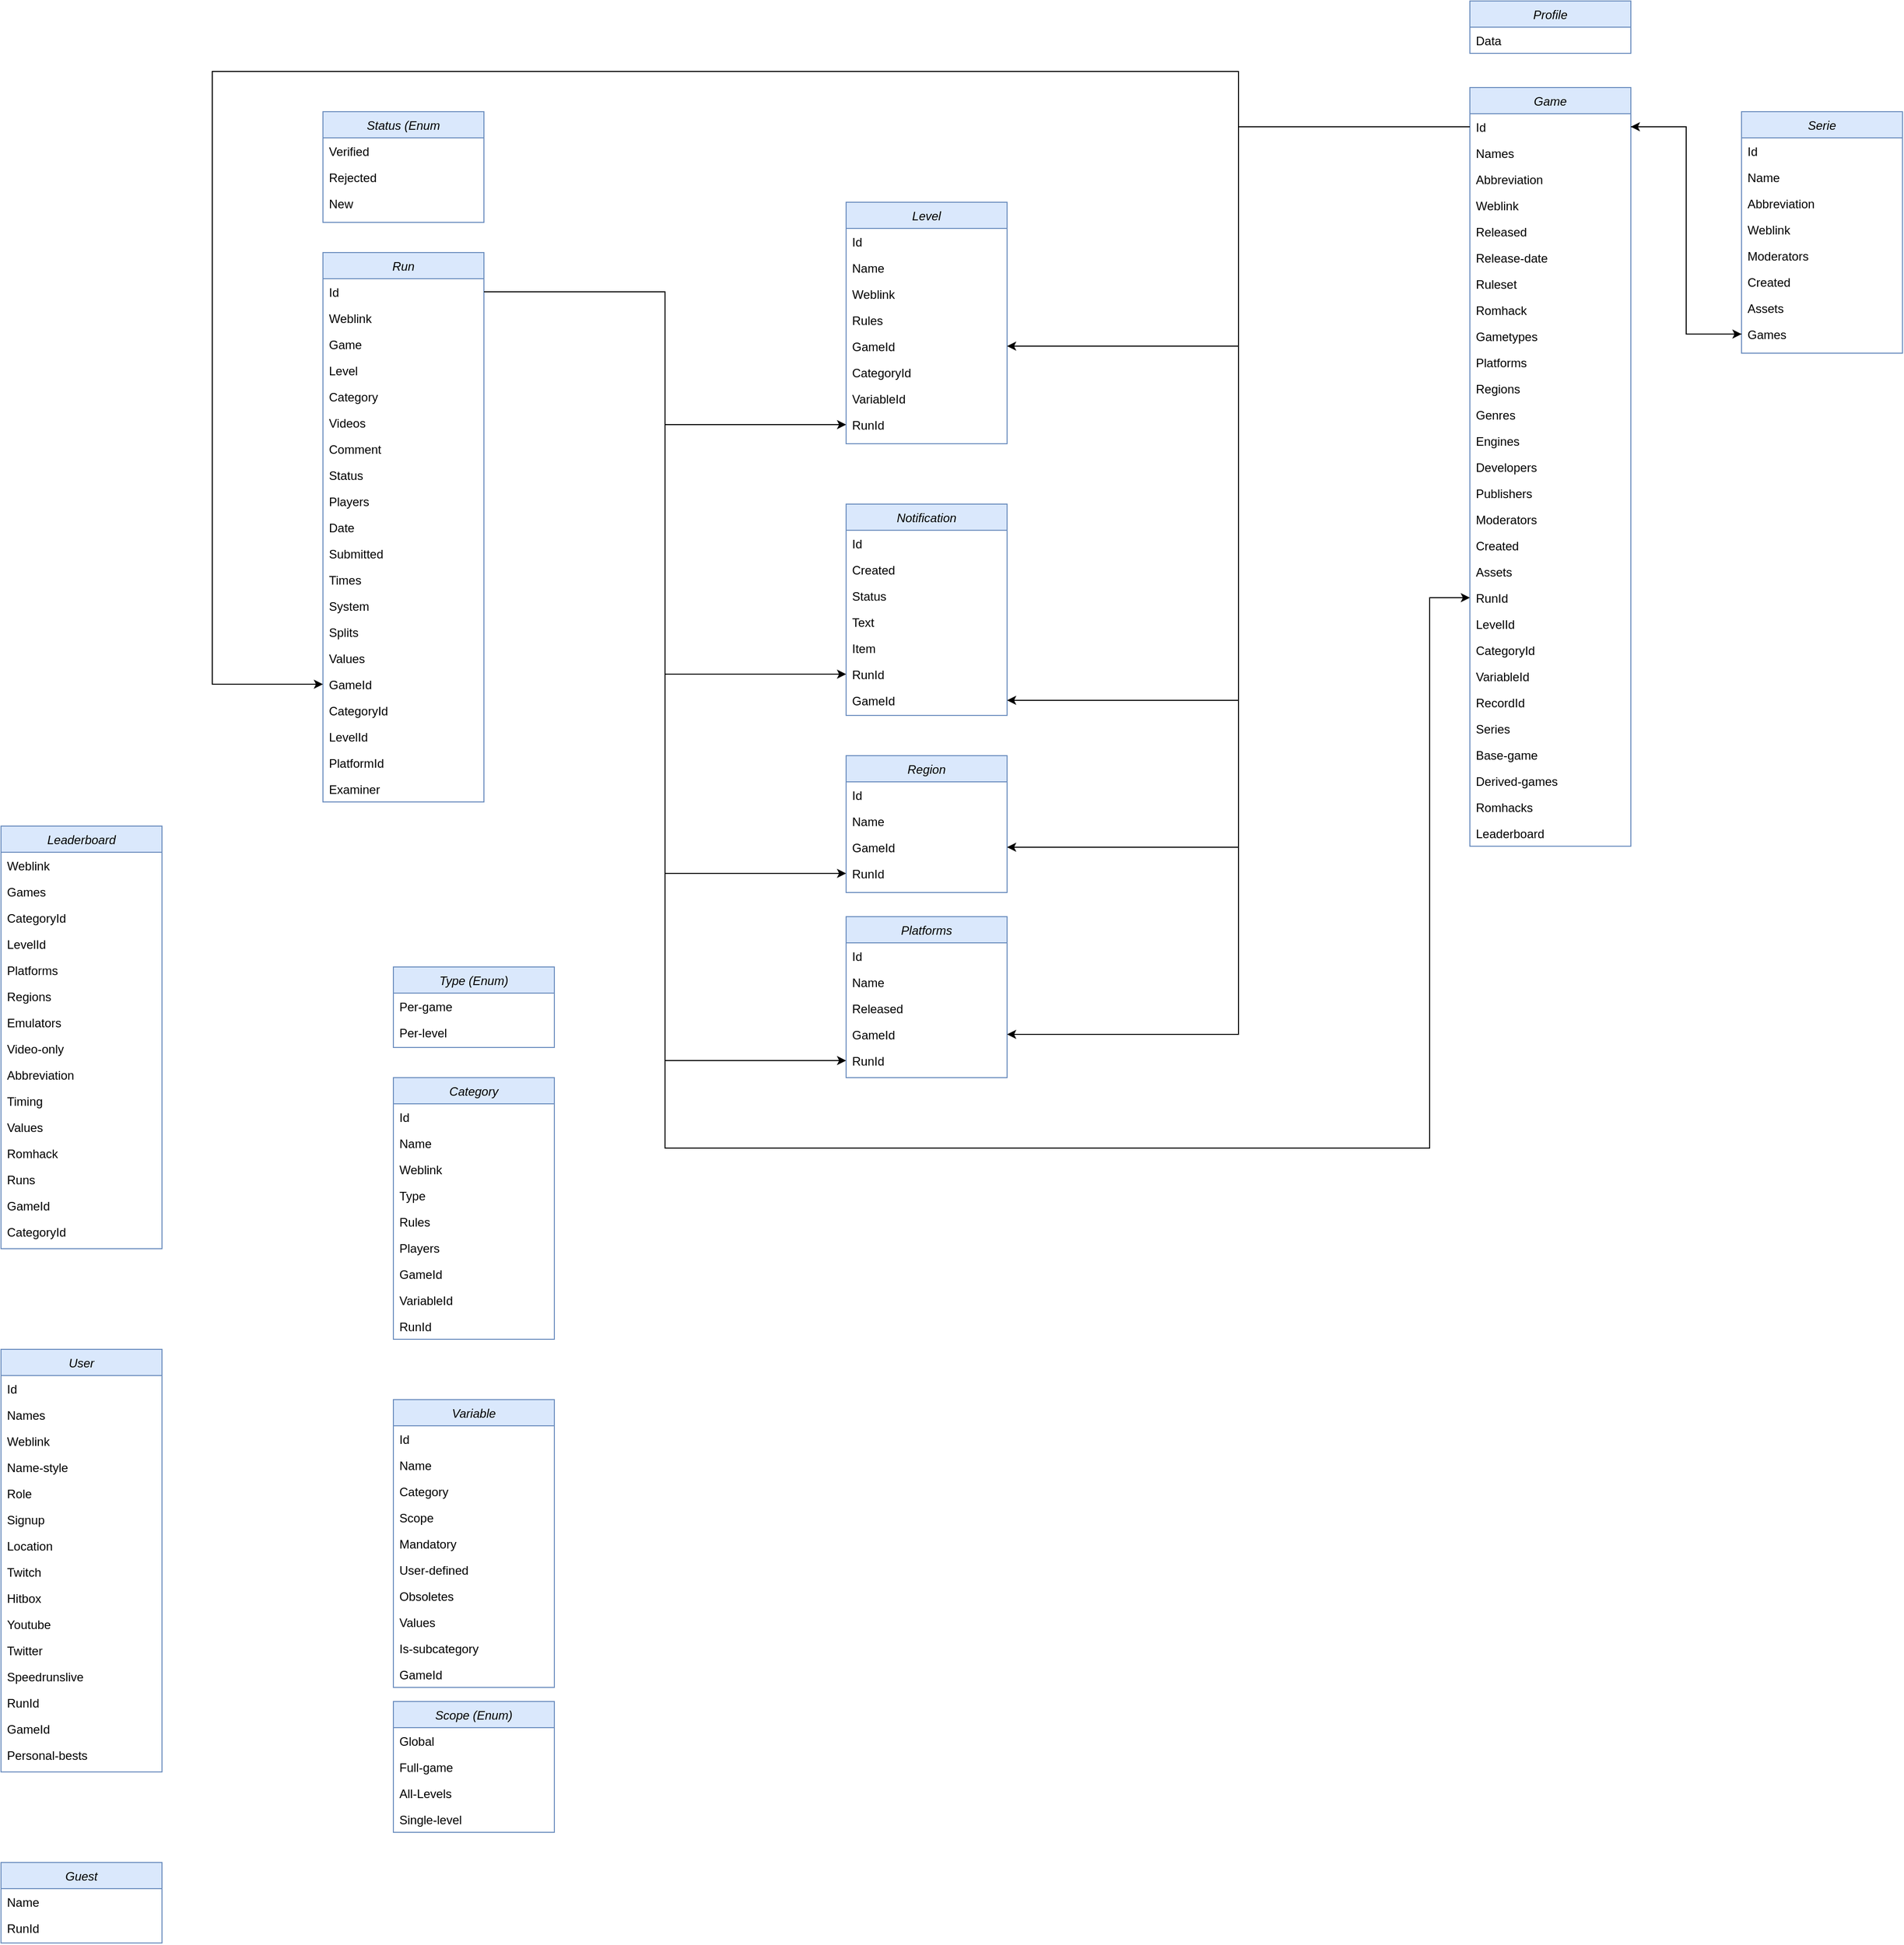 <mxfile version="21.2.9" type="device">
  <diagram id="C5RBs43oDa-KdzZeNtuy" name="Page-1">
    <mxGraphModel dx="3834" dy="1727" grid="1" gridSize="10" guides="1" tooltips="1" connect="1" arrows="1" fold="1" page="1" pageScale="1" pageWidth="827" pageHeight="1169" math="0" shadow="0">
      <root>
        <mxCell id="WIyWlLk6GJQsqaUBKTNV-0" />
        <mxCell id="WIyWlLk6GJQsqaUBKTNV-1" parent="WIyWlLk6GJQsqaUBKTNV-0" />
        <mxCell id="YvBF7eOLIqoATwW7dLSR-73" value="Status (Enum" style="swimlane;fontStyle=2;align=center;verticalAlign=top;childLayout=stackLayout;horizontal=1;startSize=26;horizontalStack=0;resizeParent=1;resizeLast=0;collapsible=1;marginBottom=0;rounded=0;shadow=0;strokeWidth=1;fillColor=#dae8fc;strokeColor=#6c8ebf;" parent="WIyWlLk6GJQsqaUBKTNV-1" vertex="1">
          <mxGeometry x="-340" y="380" width="160" height="110" as="geometry">
            <mxRectangle x="230" y="140" width="160" height="26" as="alternateBounds" />
          </mxGeometry>
        </mxCell>
        <mxCell id="YvBF7eOLIqoATwW7dLSR-77" value="Verified" style="text;align=left;verticalAlign=top;spacingLeft=4;spacingRight=4;overflow=hidden;rotatable=0;points=[[0,0.5],[1,0.5]];portConstraint=eastwest;rounded=0;shadow=0;html=0;" parent="YvBF7eOLIqoATwW7dLSR-73" vertex="1">
          <mxGeometry y="26" width="160" height="26" as="geometry" />
        </mxCell>
        <mxCell id="YvBF7eOLIqoATwW7dLSR-78" value="Rejected" style="text;align=left;verticalAlign=top;spacingLeft=4;spacingRight=4;overflow=hidden;rotatable=0;points=[[0,0.5],[1,0.5]];portConstraint=eastwest;rounded=0;shadow=0;html=0;" parent="YvBF7eOLIqoATwW7dLSR-73" vertex="1">
          <mxGeometry y="52" width="160" height="26" as="geometry" />
        </mxCell>
        <mxCell id="YvBF7eOLIqoATwW7dLSR-79" value="New" style="text;align=left;verticalAlign=top;spacingLeft=4;spacingRight=4;overflow=hidden;rotatable=0;points=[[0,0.5],[1,0.5]];portConstraint=eastwest;rounded=0;shadow=0;html=0;" parent="YvBF7eOLIqoATwW7dLSR-73" vertex="1">
          <mxGeometry y="78" width="160" height="26" as="geometry" />
        </mxCell>
        <mxCell id="YvBF7eOLIqoATwW7dLSR-92" value="Type (Enum)" style="swimlane;fontStyle=2;align=center;verticalAlign=top;childLayout=stackLayout;horizontal=1;startSize=26;horizontalStack=0;resizeParent=1;resizeLast=0;collapsible=1;marginBottom=0;rounded=0;shadow=0;strokeWidth=1;fillColor=#dae8fc;strokeColor=#6c8ebf;" parent="WIyWlLk6GJQsqaUBKTNV-1" vertex="1">
          <mxGeometry x="-270" y="1230" width="160" height="80" as="geometry">
            <mxRectangle x="230" y="140" width="160" height="26" as="alternateBounds" />
          </mxGeometry>
        </mxCell>
        <mxCell id="YvBF7eOLIqoATwW7dLSR-93" value="Per-game" style="text;align=left;verticalAlign=top;spacingLeft=4;spacingRight=4;overflow=hidden;rotatable=0;points=[[0,0.5],[1,0.5]];portConstraint=eastwest;rounded=0;shadow=0;html=0;" parent="YvBF7eOLIqoATwW7dLSR-92" vertex="1">
          <mxGeometry y="26" width="160" height="26" as="geometry" />
        </mxCell>
        <mxCell id="YvBF7eOLIqoATwW7dLSR-94" value="Per-level" style="text;align=left;verticalAlign=top;spacingLeft=4;spacingRight=4;overflow=hidden;rotatable=0;points=[[0,0.5],[1,0.5]];portConstraint=eastwest;rounded=0;shadow=0;html=0;" parent="YvBF7eOLIqoATwW7dLSR-92" vertex="1">
          <mxGeometry y="52" width="160" height="26" as="geometry" />
        </mxCell>
        <mxCell id="YvBF7eOLIqoATwW7dLSR-96" value="Scope (Enum)" style="swimlane;fontStyle=2;align=center;verticalAlign=top;childLayout=stackLayout;horizontal=1;startSize=26;horizontalStack=0;resizeParent=1;resizeLast=0;collapsible=1;marginBottom=0;rounded=0;shadow=0;strokeWidth=1;fillColor=#dae8fc;strokeColor=#6c8ebf;" parent="WIyWlLk6GJQsqaUBKTNV-1" vertex="1">
          <mxGeometry x="-270" y="1960" width="160" height="130" as="geometry">
            <mxRectangle x="230" y="140" width="160" height="26" as="alternateBounds" />
          </mxGeometry>
        </mxCell>
        <mxCell id="YvBF7eOLIqoATwW7dLSR-98" value="Global" style="text;align=left;verticalAlign=top;spacingLeft=4;spacingRight=4;overflow=hidden;rotatable=0;points=[[0,0.5],[1,0.5]];portConstraint=eastwest;rounded=0;shadow=0;html=0;" parent="YvBF7eOLIqoATwW7dLSR-96" vertex="1">
          <mxGeometry y="26" width="160" height="26" as="geometry" />
        </mxCell>
        <mxCell id="YvBF7eOLIqoATwW7dLSR-97" value="Full-game" style="text;align=left;verticalAlign=top;spacingLeft=4;spacingRight=4;overflow=hidden;rotatable=0;points=[[0,0.5],[1,0.5]];portConstraint=eastwest;rounded=0;shadow=0;html=0;" parent="YvBF7eOLIqoATwW7dLSR-96" vertex="1">
          <mxGeometry y="52" width="160" height="26" as="geometry" />
        </mxCell>
        <mxCell id="YvBF7eOLIqoATwW7dLSR-99" value="All-Levels" style="text;align=left;verticalAlign=top;spacingLeft=4;spacingRight=4;overflow=hidden;rotatable=0;points=[[0,0.5],[1,0.5]];portConstraint=eastwest;rounded=0;shadow=0;html=0;" parent="YvBF7eOLIqoATwW7dLSR-96" vertex="1">
          <mxGeometry y="78" width="160" height="26" as="geometry" />
        </mxCell>
        <mxCell id="YvBF7eOLIqoATwW7dLSR-100" value="Single-level" style="text;align=left;verticalAlign=top;spacingLeft=4;spacingRight=4;overflow=hidden;rotatable=0;points=[[0,0.5],[1,0.5]];portConstraint=eastwest;rounded=0;shadow=0;html=0;" parent="YvBF7eOLIqoATwW7dLSR-96" vertex="1">
          <mxGeometry y="104" width="160" height="26" as="geometry" />
        </mxCell>
        <mxCell id="aUEQYGiX69v0c1iGr2IL-3" value="Run" style="swimlane;fontStyle=2;align=center;verticalAlign=top;childLayout=stackLayout;horizontal=1;startSize=26;horizontalStack=0;resizeParent=1;resizeLast=0;collapsible=1;marginBottom=0;rounded=0;shadow=0;strokeWidth=1;fillColor=#dae8fc;strokeColor=#6c8ebf;" parent="WIyWlLk6GJQsqaUBKTNV-1" vertex="1">
          <mxGeometry x="-340" y="520" width="160" height="546" as="geometry">
            <mxRectangle x="230" y="140" width="160" height="26" as="alternateBounds" />
          </mxGeometry>
        </mxCell>
        <mxCell id="aUEQYGiX69v0c1iGr2IL-4" value="Id" style="text;align=left;verticalAlign=top;spacingLeft=4;spacingRight=4;overflow=hidden;rotatable=0;points=[[0,0.5],[1,0.5]];portConstraint=eastwest;" parent="aUEQYGiX69v0c1iGr2IL-3" vertex="1">
          <mxGeometry y="26" width="160" height="26" as="geometry" />
        </mxCell>
        <mxCell id="aUEQYGiX69v0c1iGr2IL-5" value="Weblink" style="text;align=left;verticalAlign=top;spacingLeft=4;spacingRight=4;overflow=hidden;rotatable=0;points=[[0,0.5],[1,0.5]];portConstraint=eastwest;rounded=0;shadow=0;html=0;" parent="aUEQYGiX69v0c1iGr2IL-3" vertex="1">
          <mxGeometry y="52" width="160" height="26" as="geometry" />
        </mxCell>
        <mxCell id="aUEQYGiX69v0c1iGr2IL-6" value="Game" style="text;align=left;verticalAlign=top;spacingLeft=4;spacingRight=4;overflow=hidden;rotatable=0;points=[[0,0.5],[1,0.5]];portConstraint=eastwest;rounded=0;shadow=0;html=0;" parent="aUEQYGiX69v0c1iGr2IL-3" vertex="1">
          <mxGeometry y="78" width="160" height="26" as="geometry" />
        </mxCell>
        <mxCell id="aUEQYGiX69v0c1iGr2IL-8" value="Level" style="text;align=left;verticalAlign=top;spacingLeft=4;spacingRight=4;overflow=hidden;rotatable=0;points=[[0,0.5],[1,0.5]];portConstraint=eastwest;rounded=0;shadow=0;html=0;" parent="aUEQYGiX69v0c1iGr2IL-3" vertex="1">
          <mxGeometry y="104" width="160" height="26" as="geometry" />
        </mxCell>
        <mxCell id="aUEQYGiX69v0c1iGr2IL-7" value="Category" style="text;align=left;verticalAlign=top;spacingLeft=4;spacingRight=4;overflow=hidden;rotatable=0;points=[[0,0.5],[1,0.5]];portConstraint=eastwest;rounded=0;shadow=0;html=0;" parent="aUEQYGiX69v0c1iGr2IL-3" vertex="1">
          <mxGeometry y="130" width="160" height="26" as="geometry" />
        </mxCell>
        <mxCell id="aUEQYGiX69v0c1iGr2IL-17" value="Videos" style="text;align=left;verticalAlign=top;spacingLeft=4;spacingRight=4;overflow=hidden;rotatable=0;points=[[0,0.5],[1,0.5]];portConstraint=eastwest;rounded=0;shadow=0;html=0;" parent="aUEQYGiX69v0c1iGr2IL-3" vertex="1">
          <mxGeometry y="156" width="160" height="26" as="geometry" />
        </mxCell>
        <mxCell id="aUEQYGiX69v0c1iGr2IL-18" value="Comment" style="text;align=left;verticalAlign=top;spacingLeft=4;spacingRight=4;overflow=hidden;rotatable=0;points=[[0,0.5],[1,0.5]];portConstraint=eastwest;rounded=0;shadow=0;html=0;" parent="aUEQYGiX69v0c1iGr2IL-3" vertex="1">
          <mxGeometry y="182" width="160" height="26" as="geometry" />
        </mxCell>
        <mxCell id="aUEQYGiX69v0c1iGr2IL-15" value="Status" style="text;align=left;verticalAlign=top;spacingLeft=4;spacingRight=4;overflow=hidden;rotatable=0;points=[[0,0.5],[1,0.5]];portConstraint=eastwest;rounded=0;shadow=0;html=0;" parent="aUEQYGiX69v0c1iGr2IL-3" vertex="1">
          <mxGeometry y="208" width="160" height="26" as="geometry" />
        </mxCell>
        <mxCell id="kzRHRxAXk64JJ8zN3cv3-120" value="Players" style="text;align=left;verticalAlign=top;spacingLeft=4;spacingRight=4;overflow=hidden;rotatable=0;points=[[0,0.5],[1,0.5]];portConstraint=eastwest;rounded=0;shadow=0;html=0;" vertex="1" parent="aUEQYGiX69v0c1iGr2IL-3">
          <mxGeometry y="234" width="160" height="26" as="geometry" />
        </mxCell>
        <mxCell id="kzRHRxAXk64JJ8zN3cv3-121" value="Date" style="text;align=left;verticalAlign=top;spacingLeft=4;spacingRight=4;overflow=hidden;rotatable=0;points=[[0,0.5],[1,0.5]];portConstraint=eastwest;rounded=0;shadow=0;html=0;" vertex="1" parent="aUEQYGiX69v0c1iGr2IL-3">
          <mxGeometry y="260" width="160" height="26" as="geometry" />
        </mxCell>
        <mxCell id="aUEQYGiX69v0c1iGr2IL-14" value="Submitted" style="text;align=left;verticalAlign=top;spacingLeft=4;spacingRight=4;overflow=hidden;rotatable=0;points=[[0,0.5],[1,0.5]];portConstraint=eastwest;rounded=0;shadow=0;html=0;" parent="aUEQYGiX69v0c1iGr2IL-3" vertex="1">
          <mxGeometry y="286" width="160" height="26" as="geometry" />
        </mxCell>
        <mxCell id="aUEQYGiX69v0c1iGr2IL-16" value="Times" style="text;align=left;verticalAlign=top;spacingLeft=4;spacingRight=4;overflow=hidden;rotatable=0;points=[[0,0.5],[1,0.5]];portConstraint=eastwest;rounded=0;shadow=0;html=0;" parent="aUEQYGiX69v0c1iGr2IL-3" vertex="1">
          <mxGeometry y="312" width="160" height="26" as="geometry" />
        </mxCell>
        <mxCell id="kzRHRxAXk64JJ8zN3cv3-123" value="System" style="text;align=left;verticalAlign=top;spacingLeft=4;spacingRight=4;overflow=hidden;rotatable=0;points=[[0,0.5],[1,0.5]];portConstraint=eastwest;rounded=0;shadow=0;html=0;" vertex="1" parent="aUEQYGiX69v0c1iGr2IL-3">
          <mxGeometry y="338" width="160" height="26" as="geometry" />
        </mxCell>
        <mxCell id="aUEQYGiX69v0c1iGr2IL-19" value="Splits" style="text;align=left;verticalAlign=top;spacingLeft=4;spacingRight=4;overflow=hidden;rotatable=0;points=[[0,0.5],[1,0.5]];portConstraint=eastwest;rounded=0;shadow=0;html=0;" parent="aUEQYGiX69v0c1iGr2IL-3" vertex="1">
          <mxGeometry y="364" width="160" height="26" as="geometry" />
        </mxCell>
        <mxCell id="aUEQYGiX69v0c1iGr2IL-20" value="Values" style="text;align=left;verticalAlign=top;spacingLeft=4;spacingRight=4;overflow=hidden;rotatable=0;points=[[0,0.5],[1,0.5]];portConstraint=eastwest;rounded=0;shadow=0;html=0;" parent="aUEQYGiX69v0c1iGr2IL-3" vertex="1">
          <mxGeometry y="390" width="160" height="26" as="geometry" />
        </mxCell>
        <mxCell id="aUEQYGiX69v0c1iGr2IL-9" value="GameId" style="text;align=left;verticalAlign=top;spacingLeft=4;spacingRight=4;overflow=hidden;rotatable=0;points=[[0,0.5],[1,0.5]];portConstraint=eastwest;rounded=0;shadow=0;html=0;" parent="aUEQYGiX69v0c1iGr2IL-3" vertex="1">
          <mxGeometry y="416" width="160" height="26" as="geometry" />
        </mxCell>
        <mxCell id="aUEQYGiX69v0c1iGr2IL-10" value="CategoryId" style="text;align=left;verticalAlign=top;spacingLeft=4;spacingRight=4;overflow=hidden;rotatable=0;points=[[0,0.5],[1,0.5]];portConstraint=eastwest;rounded=0;shadow=0;html=0;" parent="aUEQYGiX69v0c1iGr2IL-3" vertex="1">
          <mxGeometry y="442" width="160" height="26" as="geometry" />
        </mxCell>
        <mxCell id="aUEQYGiX69v0c1iGr2IL-11" value="LevelId" style="text;align=left;verticalAlign=top;spacingLeft=4;spacingRight=4;overflow=hidden;rotatable=0;points=[[0,0.5],[1,0.5]];portConstraint=eastwest;rounded=0;shadow=0;html=0;" parent="aUEQYGiX69v0c1iGr2IL-3" vertex="1">
          <mxGeometry y="468" width="160" height="26" as="geometry" />
        </mxCell>
        <mxCell id="aUEQYGiX69v0c1iGr2IL-12" value="PlatformId" style="text;align=left;verticalAlign=top;spacingLeft=4;spacingRight=4;overflow=hidden;rotatable=0;points=[[0,0.5],[1,0.5]];portConstraint=eastwest;rounded=0;shadow=0;html=0;" parent="aUEQYGiX69v0c1iGr2IL-3" vertex="1">
          <mxGeometry y="494" width="160" height="26" as="geometry" />
        </mxCell>
        <mxCell id="aUEQYGiX69v0c1iGr2IL-13" value="Examiner" style="text;align=left;verticalAlign=top;spacingLeft=4;spacingRight=4;overflow=hidden;rotatable=0;points=[[0,0.5],[1,0.5]];portConstraint=eastwest;rounded=0;shadow=0;html=0;" parent="aUEQYGiX69v0c1iGr2IL-3" vertex="1">
          <mxGeometry y="520" width="160" height="26" as="geometry" />
        </mxCell>
        <mxCell id="kzRHRxAXk64JJ8zN3cv3-0" value="Category" style="swimlane;fontStyle=2;align=center;verticalAlign=top;childLayout=stackLayout;horizontal=1;startSize=26;horizontalStack=0;resizeParent=1;resizeLast=0;collapsible=1;marginBottom=0;rounded=0;shadow=0;strokeWidth=1;fillColor=#dae8fc;strokeColor=#6c8ebf;" vertex="1" parent="WIyWlLk6GJQsqaUBKTNV-1">
          <mxGeometry x="-270" y="1340" width="160" height="260" as="geometry">
            <mxRectangle x="230" y="140" width="160" height="26" as="alternateBounds" />
          </mxGeometry>
        </mxCell>
        <mxCell id="kzRHRxAXk64JJ8zN3cv3-1" value="Id" style="text;align=left;verticalAlign=top;spacingLeft=4;spacingRight=4;overflow=hidden;rotatable=0;points=[[0,0.5],[1,0.5]];portConstraint=eastwest;" vertex="1" parent="kzRHRxAXk64JJ8zN3cv3-0">
          <mxGeometry y="26" width="160" height="26" as="geometry" />
        </mxCell>
        <mxCell id="kzRHRxAXk64JJ8zN3cv3-2" value="Name" style="text;align=left;verticalAlign=top;spacingLeft=4;spacingRight=4;overflow=hidden;rotatable=0;points=[[0,0.5],[1,0.5]];portConstraint=eastwest;rounded=0;shadow=0;html=0;" vertex="1" parent="kzRHRxAXk64JJ8zN3cv3-0">
          <mxGeometry y="52" width="160" height="26" as="geometry" />
        </mxCell>
        <mxCell id="kzRHRxAXk64JJ8zN3cv3-3" value="Weblink" style="text;align=left;verticalAlign=top;spacingLeft=4;spacingRight=4;overflow=hidden;rotatable=0;points=[[0,0.5],[1,0.5]];portConstraint=eastwest;rounded=0;shadow=0;html=0;" vertex="1" parent="kzRHRxAXk64JJ8zN3cv3-0">
          <mxGeometry y="78" width="160" height="26" as="geometry" />
        </mxCell>
        <mxCell id="kzRHRxAXk64JJ8zN3cv3-4" value="Type" style="text;align=left;verticalAlign=top;spacingLeft=4;spacingRight=4;overflow=hidden;rotatable=0;points=[[0,0.5],[1,0.5]];portConstraint=eastwest;rounded=0;shadow=0;html=0;" vertex="1" parent="kzRHRxAXk64JJ8zN3cv3-0">
          <mxGeometry y="104" width="160" height="26" as="geometry" />
        </mxCell>
        <mxCell id="kzRHRxAXk64JJ8zN3cv3-5" value="Rules" style="text;align=left;verticalAlign=top;spacingLeft=4;spacingRight=4;overflow=hidden;rotatable=0;points=[[0,0.5],[1,0.5]];portConstraint=eastwest;rounded=0;shadow=0;html=0;" vertex="1" parent="kzRHRxAXk64JJ8zN3cv3-0">
          <mxGeometry y="130" width="160" height="26" as="geometry" />
        </mxCell>
        <mxCell id="kzRHRxAXk64JJ8zN3cv3-7" value="Players" style="text;align=left;verticalAlign=top;spacingLeft=4;spacingRight=4;overflow=hidden;rotatable=0;points=[[0,0.5],[1,0.5]];portConstraint=eastwest;rounded=0;shadow=0;html=0;" vertex="1" parent="kzRHRxAXk64JJ8zN3cv3-0">
          <mxGeometry y="156" width="160" height="26" as="geometry" />
        </mxCell>
        <mxCell id="kzRHRxAXk64JJ8zN3cv3-8" value="GameId" style="text;align=left;verticalAlign=top;spacingLeft=4;spacingRight=4;overflow=hidden;rotatable=0;points=[[0,0.5],[1,0.5]];portConstraint=eastwest;rounded=0;shadow=0;html=0;" vertex="1" parent="kzRHRxAXk64JJ8zN3cv3-0">
          <mxGeometry y="182" width="160" height="26" as="geometry" />
        </mxCell>
        <mxCell id="kzRHRxAXk64JJ8zN3cv3-6" value="VariableId" style="text;align=left;verticalAlign=top;spacingLeft=4;spacingRight=4;overflow=hidden;rotatable=0;points=[[0,0.5],[1,0.5]];portConstraint=eastwest;rounded=0;shadow=0;html=0;" vertex="1" parent="kzRHRxAXk64JJ8zN3cv3-0">
          <mxGeometry y="208" width="160" height="26" as="geometry" />
        </mxCell>
        <mxCell id="kzRHRxAXk64JJ8zN3cv3-9" value="RunId" style="text;align=left;verticalAlign=top;spacingLeft=4;spacingRight=4;overflow=hidden;rotatable=0;points=[[0,0.5],[1,0.5]];portConstraint=eastwest;rounded=0;shadow=0;html=0;" vertex="1" parent="kzRHRxAXk64JJ8zN3cv3-0">
          <mxGeometry y="234" width="160" height="26" as="geometry" />
        </mxCell>
        <mxCell id="kzRHRxAXk64JJ8zN3cv3-10" value="Game" style="swimlane;fontStyle=2;align=center;verticalAlign=top;childLayout=stackLayout;horizontal=1;startSize=26;horizontalStack=0;resizeParent=1;resizeLast=0;collapsible=1;marginBottom=0;rounded=0;shadow=0;strokeWidth=1;fillColor=#dae8fc;strokeColor=#6c8ebf;" vertex="1" parent="WIyWlLk6GJQsqaUBKTNV-1">
          <mxGeometry x="800" y="356" width="160" height="754" as="geometry">
            <mxRectangle x="230" y="140" width="160" height="26" as="alternateBounds" />
          </mxGeometry>
        </mxCell>
        <mxCell id="kzRHRxAXk64JJ8zN3cv3-11" value="Id" style="text;align=left;verticalAlign=top;spacingLeft=4;spacingRight=4;overflow=hidden;rotatable=0;points=[[0,0.5],[1,0.5]];portConstraint=eastwest;" vertex="1" parent="kzRHRxAXk64JJ8zN3cv3-10">
          <mxGeometry y="26" width="160" height="26" as="geometry" />
        </mxCell>
        <mxCell id="kzRHRxAXk64JJ8zN3cv3-12" value="Names" style="text;align=left;verticalAlign=top;spacingLeft=4;spacingRight=4;overflow=hidden;rotatable=0;points=[[0,0.5],[1,0.5]];portConstraint=eastwest;rounded=0;shadow=0;html=0;" vertex="1" parent="kzRHRxAXk64JJ8zN3cv3-10">
          <mxGeometry y="52" width="160" height="26" as="geometry" />
        </mxCell>
        <mxCell id="kzRHRxAXk64JJ8zN3cv3-20" value="Abbreviation" style="text;align=left;verticalAlign=top;spacingLeft=4;spacingRight=4;overflow=hidden;rotatable=0;points=[[0,0.5],[1,0.5]];portConstraint=eastwest;rounded=0;shadow=0;html=0;" vertex="1" parent="kzRHRxAXk64JJ8zN3cv3-10">
          <mxGeometry y="78" width="160" height="26" as="geometry" />
        </mxCell>
        <mxCell id="kzRHRxAXk64JJ8zN3cv3-13" value="Weblink" style="text;align=left;verticalAlign=top;spacingLeft=4;spacingRight=4;overflow=hidden;rotatable=0;points=[[0,0.5],[1,0.5]];portConstraint=eastwest;rounded=0;shadow=0;html=0;" vertex="1" parent="kzRHRxAXk64JJ8zN3cv3-10">
          <mxGeometry y="104" width="160" height="26" as="geometry" />
        </mxCell>
        <mxCell id="kzRHRxAXk64JJ8zN3cv3-21" value="Released" style="text;align=left;verticalAlign=top;spacingLeft=4;spacingRight=4;overflow=hidden;rotatable=0;points=[[0,0.5],[1,0.5]];portConstraint=eastwest;rounded=0;shadow=0;html=0;" vertex="1" parent="kzRHRxAXk64JJ8zN3cv3-10">
          <mxGeometry y="130" width="160" height="26" as="geometry" />
        </mxCell>
        <mxCell id="kzRHRxAXk64JJ8zN3cv3-22" value="Release-date" style="text;align=left;verticalAlign=top;spacingLeft=4;spacingRight=4;overflow=hidden;rotatable=0;points=[[0,0.5],[1,0.5]];portConstraint=eastwest;rounded=0;shadow=0;html=0;" vertex="1" parent="kzRHRxAXk64JJ8zN3cv3-10">
          <mxGeometry y="156" width="160" height="26" as="geometry" />
        </mxCell>
        <mxCell id="kzRHRxAXk64JJ8zN3cv3-23" value="Ruleset" style="text;align=left;verticalAlign=top;spacingLeft=4;spacingRight=4;overflow=hidden;rotatable=0;points=[[0,0.5],[1,0.5]];portConstraint=eastwest;rounded=0;shadow=0;html=0;" vertex="1" parent="kzRHRxAXk64JJ8zN3cv3-10">
          <mxGeometry y="182" width="160" height="26" as="geometry" />
        </mxCell>
        <mxCell id="kzRHRxAXk64JJ8zN3cv3-24" value="Romhack" style="text;align=left;verticalAlign=top;spacingLeft=4;spacingRight=4;overflow=hidden;rotatable=0;points=[[0,0.5],[1,0.5]];portConstraint=eastwest;rounded=0;shadow=0;html=0;" vertex="1" parent="kzRHRxAXk64JJ8zN3cv3-10">
          <mxGeometry y="208" width="160" height="26" as="geometry" />
        </mxCell>
        <mxCell id="kzRHRxAXk64JJ8zN3cv3-25" value="Gametypes" style="text;align=left;verticalAlign=top;spacingLeft=4;spacingRight=4;overflow=hidden;rotatable=0;points=[[0,0.5],[1,0.5]];portConstraint=eastwest;rounded=0;shadow=0;html=0;" vertex="1" parent="kzRHRxAXk64JJ8zN3cv3-10">
          <mxGeometry y="234" width="160" height="26" as="geometry" />
        </mxCell>
        <mxCell id="kzRHRxAXk64JJ8zN3cv3-26" value="Platforms" style="text;align=left;verticalAlign=top;spacingLeft=4;spacingRight=4;overflow=hidden;rotatable=0;points=[[0,0.5],[1,0.5]];portConstraint=eastwest;rounded=0;shadow=0;html=0;" vertex="1" parent="kzRHRxAXk64JJ8zN3cv3-10">
          <mxGeometry y="260" width="160" height="26" as="geometry" />
        </mxCell>
        <mxCell id="kzRHRxAXk64JJ8zN3cv3-27" value="Regions" style="text;align=left;verticalAlign=top;spacingLeft=4;spacingRight=4;overflow=hidden;rotatable=0;points=[[0,0.5],[1,0.5]];portConstraint=eastwest;rounded=0;shadow=0;html=0;" vertex="1" parent="kzRHRxAXk64JJ8zN3cv3-10">
          <mxGeometry y="286" width="160" height="26" as="geometry" />
        </mxCell>
        <mxCell id="kzRHRxAXk64JJ8zN3cv3-28" value="Genres" style="text;align=left;verticalAlign=top;spacingLeft=4;spacingRight=4;overflow=hidden;rotatable=0;points=[[0,0.5],[1,0.5]];portConstraint=eastwest;rounded=0;shadow=0;html=0;" vertex="1" parent="kzRHRxAXk64JJ8zN3cv3-10">
          <mxGeometry y="312" width="160" height="26" as="geometry" />
        </mxCell>
        <mxCell id="kzRHRxAXk64JJ8zN3cv3-29" value="Engines" style="text;align=left;verticalAlign=top;spacingLeft=4;spacingRight=4;overflow=hidden;rotatable=0;points=[[0,0.5],[1,0.5]];portConstraint=eastwest;rounded=0;shadow=0;html=0;" vertex="1" parent="kzRHRxAXk64JJ8zN3cv3-10">
          <mxGeometry y="338" width="160" height="26" as="geometry" />
        </mxCell>
        <mxCell id="kzRHRxAXk64JJ8zN3cv3-30" value="Developers" style="text;align=left;verticalAlign=top;spacingLeft=4;spacingRight=4;overflow=hidden;rotatable=0;points=[[0,0.5],[1,0.5]];portConstraint=eastwest;rounded=0;shadow=0;html=0;" vertex="1" parent="kzRHRxAXk64JJ8zN3cv3-10">
          <mxGeometry y="364" width="160" height="26" as="geometry" />
        </mxCell>
        <mxCell id="kzRHRxAXk64JJ8zN3cv3-31" value="Publishers" style="text;align=left;verticalAlign=top;spacingLeft=4;spacingRight=4;overflow=hidden;rotatable=0;points=[[0,0.5],[1,0.5]];portConstraint=eastwest;rounded=0;shadow=0;html=0;" vertex="1" parent="kzRHRxAXk64JJ8zN3cv3-10">
          <mxGeometry y="390" width="160" height="26" as="geometry" />
        </mxCell>
        <mxCell id="kzRHRxAXk64JJ8zN3cv3-32" value="Moderators" style="text;align=left;verticalAlign=top;spacingLeft=4;spacingRight=4;overflow=hidden;rotatable=0;points=[[0,0.5],[1,0.5]];portConstraint=eastwest;rounded=0;shadow=0;html=0;" vertex="1" parent="kzRHRxAXk64JJ8zN3cv3-10">
          <mxGeometry y="416" width="160" height="26" as="geometry" />
        </mxCell>
        <mxCell id="kzRHRxAXk64JJ8zN3cv3-14" value="Created" style="text;align=left;verticalAlign=top;spacingLeft=4;spacingRight=4;overflow=hidden;rotatable=0;points=[[0,0.5],[1,0.5]];portConstraint=eastwest;rounded=0;shadow=0;html=0;" vertex="1" parent="kzRHRxAXk64JJ8zN3cv3-10">
          <mxGeometry y="442" width="160" height="26" as="geometry" />
        </mxCell>
        <mxCell id="kzRHRxAXk64JJ8zN3cv3-33" value="Assets" style="text;align=left;verticalAlign=top;spacingLeft=4;spacingRight=4;overflow=hidden;rotatable=0;points=[[0,0.5],[1,0.5]];portConstraint=eastwest;rounded=0;shadow=0;html=0;" vertex="1" parent="kzRHRxAXk64JJ8zN3cv3-10">
          <mxGeometry y="468" width="160" height="26" as="geometry" />
        </mxCell>
        <mxCell id="kzRHRxAXk64JJ8zN3cv3-15" value="RunId" style="text;align=left;verticalAlign=top;spacingLeft=4;spacingRight=4;overflow=hidden;rotatable=0;points=[[0,0.5],[1,0.5]];portConstraint=eastwest;rounded=0;shadow=0;html=0;" vertex="1" parent="kzRHRxAXk64JJ8zN3cv3-10">
          <mxGeometry y="494" width="160" height="26" as="geometry" />
        </mxCell>
        <mxCell id="kzRHRxAXk64JJ8zN3cv3-16" value="LevelId" style="text;align=left;verticalAlign=top;spacingLeft=4;spacingRight=4;overflow=hidden;rotatable=0;points=[[0,0.5],[1,0.5]];portConstraint=eastwest;rounded=0;shadow=0;html=0;" vertex="1" parent="kzRHRxAXk64JJ8zN3cv3-10">
          <mxGeometry y="520" width="160" height="26" as="geometry" />
        </mxCell>
        <mxCell id="kzRHRxAXk64JJ8zN3cv3-17" value="CategoryId" style="text;align=left;verticalAlign=top;spacingLeft=4;spacingRight=4;overflow=hidden;rotatable=0;points=[[0,0.5],[1,0.5]];portConstraint=eastwest;rounded=0;shadow=0;html=0;" vertex="1" parent="kzRHRxAXk64JJ8zN3cv3-10">
          <mxGeometry y="546" width="160" height="26" as="geometry" />
        </mxCell>
        <mxCell id="kzRHRxAXk64JJ8zN3cv3-18" value="VariableId" style="text;align=left;verticalAlign=top;spacingLeft=4;spacingRight=4;overflow=hidden;rotatable=0;points=[[0,0.5],[1,0.5]];portConstraint=eastwest;rounded=0;shadow=0;html=0;" vertex="1" parent="kzRHRxAXk64JJ8zN3cv3-10">
          <mxGeometry y="572" width="160" height="26" as="geometry" />
        </mxCell>
        <mxCell id="kzRHRxAXk64JJ8zN3cv3-19" value="RecordId" style="text;align=left;verticalAlign=top;spacingLeft=4;spacingRight=4;overflow=hidden;rotatable=0;points=[[0,0.5],[1,0.5]];portConstraint=eastwest;rounded=0;shadow=0;html=0;" vertex="1" parent="kzRHRxAXk64JJ8zN3cv3-10">
          <mxGeometry y="598" width="160" height="26" as="geometry" />
        </mxCell>
        <mxCell id="kzRHRxAXk64JJ8zN3cv3-34" value="Series" style="text;align=left;verticalAlign=top;spacingLeft=4;spacingRight=4;overflow=hidden;rotatable=0;points=[[0,0.5],[1,0.5]];portConstraint=eastwest;rounded=0;shadow=0;html=0;" vertex="1" parent="kzRHRxAXk64JJ8zN3cv3-10">
          <mxGeometry y="624" width="160" height="26" as="geometry" />
        </mxCell>
        <mxCell id="kzRHRxAXk64JJ8zN3cv3-35" value="Base-game" style="text;align=left;verticalAlign=top;spacingLeft=4;spacingRight=4;overflow=hidden;rotatable=0;points=[[0,0.5],[1,0.5]];portConstraint=eastwest;rounded=0;shadow=0;html=0;" vertex="1" parent="kzRHRxAXk64JJ8zN3cv3-10">
          <mxGeometry y="650" width="160" height="26" as="geometry" />
        </mxCell>
        <mxCell id="kzRHRxAXk64JJ8zN3cv3-36" value="Derived-games" style="text;align=left;verticalAlign=top;spacingLeft=4;spacingRight=4;overflow=hidden;rotatable=0;points=[[0,0.5],[1,0.5]];portConstraint=eastwest;rounded=0;shadow=0;html=0;" vertex="1" parent="kzRHRxAXk64JJ8zN3cv3-10">
          <mxGeometry y="676" width="160" height="26" as="geometry" />
        </mxCell>
        <mxCell id="kzRHRxAXk64JJ8zN3cv3-37" value="Romhacks" style="text;align=left;verticalAlign=top;spacingLeft=4;spacingRight=4;overflow=hidden;rotatable=0;points=[[0,0.5],[1,0.5]];portConstraint=eastwest;rounded=0;shadow=0;html=0;" vertex="1" parent="kzRHRxAXk64JJ8zN3cv3-10">
          <mxGeometry y="702" width="160" height="26" as="geometry" />
        </mxCell>
        <mxCell id="kzRHRxAXk64JJ8zN3cv3-38" value="Leaderboard" style="text;align=left;verticalAlign=top;spacingLeft=4;spacingRight=4;overflow=hidden;rotatable=0;points=[[0,0.5],[1,0.5]];portConstraint=eastwest;rounded=0;shadow=0;html=0;" vertex="1" parent="kzRHRxAXk64JJ8zN3cv3-10">
          <mxGeometry y="728" width="160" height="26" as="geometry" />
        </mxCell>
        <mxCell id="kzRHRxAXk64JJ8zN3cv3-39" value="Guest" style="swimlane;fontStyle=2;align=center;verticalAlign=top;childLayout=stackLayout;horizontal=1;startSize=26;horizontalStack=0;resizeParent=1;resizeLast=0;collapsible=1;marginBottom=0;rounded=0;shadow=0;strokeWidth=1;fillColor=#dae8fc;strokeColor=#6c8ebf;" vertex="1" parent="WIyWlLk6GJQsqaUBKTNV-1">
          <mxGeometry x="-660" y="2120" width="160" height="80" as="geometry">
            <mxRectangle x="230" y="140" width="160" height="26" as="alternateBounds" />
          </mxGeometry>
        </mxCell>
        <mxCell id="kzRHRxAXk64JJ8zN3cv3-40" value="Name" style="text;align=left;verticalAlign=top;spacingLeft=4;spacingRight=4;overflow=hidden;rotatable=0;points=[[0,0.5],[1,0.5]];portConstraint=eastwest;rounded=0;shadow=0;html=0;" vertex="1" parent="kzRHRxAXk64JJ8zN3cv3-39">
          <mxGeometry y="26" width="160" height="26" as="geometry" />
        </mxCell>
        <mxCell id="kzRHRxAXk64JJ8zN3cv3-41" value="RunId" style="text;align=left;verticalAlign=top;spacingLeft=4;spacingRight=4;overflow=hidden;rotatable=0;points=[[0,0.5],[1,0.5]];portConstraint=eastwest;rounded=0;shadow=0;html=0;" vertex="1" parent="kzRHRxAXk64JJ8zN3cv3-39">
          <mxGeometry y="52" width="160" height="26" as="geometry" />
        </mxCell>
        <mxCell id="kzRHRxAXk64JJ8zN3cv3-43" value="Leaderboard" style="swimlane;fontStyle=2;align=center;verticalAlign=top;childLayout=stackLayout;horizontal=1;startSize=26;horizontalStack=0;resizeParent=1;resizeLast=0;collapsible=1;marginBottom=0;rounded=0;shadow=0;strokeWidth=1;fillColor=#dae8fc;strokeColor=#6c8ebf;" vertex="1" parent="WIyWlLk6GJQsqaUBKTNV-1">
          <mxGeometry x="-660" y="1090" width="160" height="420" as="geometry">
            <mxRectangle x="230" y="140" width="160" height="26" as="alternateBounds" />
          </mxGeometry>
        </mxCell>
        <mxCell id="kzRHRxAXk64JJ8zN3cv3-47" value="Weblink" style="text;align=left;verticalAlign=top;spacingLeft=4;spacingRight=4;overflow=hidden;rotatable=0;points=[[0,0.5],[1,0.5]];portConstraint=eastwest;rounded=0;shadow=0;html=0;" vertex="1" parent="kzRHRxAXk64JJ8zN3cv3-43">
          <mxGeometry y="26" width="160" height="26" as="geometry" />
        </mxCell>
        <mxCell id="kzRHRxAXk64JJ8zN3cv3-44" value="Games" style="text;align=left;verticalAlign=top;spacingLeft=4;spacingRight=4;overflow=hidden;rotatable=0;points=[[0,0.5],[1,0.5]];portConstraint=eastwest;" vertex="1" parent="kzRHRxAXk64JJ8zN3cv3-43">
          <mxGeometry y="52" width="160" height="26" as="geometry" />
        </mxCell>
        <mxCell id="kzRHRxAXk64JJ8zN3cv3-64" value="CategoryId" style="text;align=left;verticalAlign=top;spacingLeft=4;spacingRight=4;overflow=hidden;rotatable=0;points=[[0,0.5],[1,0.5]];portConstraint=eastwest;rounded=0;shadow=0;html=0;" vertex="1" parent="kzRHRxAXk64JJ8zN3cv3-43">
          <mxGeometry y="78" width="160" height="26" as="geometry" />
        </mxCell>
        <mxCell id="kzRHRxAXk64JJ8zN3cv3-63" value="LevelId" style="text;align=left;verticalAlign=top;spacingLeft=4;spacingRight=4;overflow=hidden;rotatable=0;points=[[0,0.5],[1,0.5]];portConstraint=eastwest;rounded=0;shadow=0;html=0;" vertex="1" parent="kzRHRxAXk64JJ8zN3cv3-43">
          <mxGeometry y="104" width="160" height="26" as="geometry" />
        </mxCell>
        <mxCell id="kzRHRxAXk64JJ8zN3cv3-53" value="Platforms" style="text;align=left;verticalAlign=top;spacingLeft=4;spacingRight=4;overflow=hidden;rotatable=0;points=[[0,0.5],[1,0.5]];portConstraint=eastwest;rounded=0;shadow=0;html=0;" vertex="1" parent="kzRHRxAXk64JJ8zN3cv3-43">
          <mxGeometry y="130" width="160" height="26" as="geometry" />
        </mxCell>
        <mxCell id="kzRHRxAXk64JJ8zN3cv3-54" value="Regions" style="text;align=left;verticalAlign=top;spacingLeft=4;spacingRight=4;overflow=hidden;rotatable=0;points=[[0,0.5],[1,0.5]];portConstraint=eastwest;rounded=0;shadow=0;html=0;" vertex="1" parent="kzRHRxAXk64JJ8zN3cv3-43">
          <mxGeometry y="156" width="160" height="26" as="geometry" />
        </mxCell>
        <mxCell id="kzRHRxAXk64JJ8zN3cv3-49" value="Emulators" style="text;align=left;verticalAlign=top;spacingLeft=4;spacingRight=4;overflow=hidden;rotatable=0;points=[[0,0.5],[1,0.5]];portConstraint=eastwest;rounded=0;shadow=0;html=0;" vertex="1" parent="kzRHRxAXk64JJ8zN3cv3-43">
          <mxGeometry y="182" width="160" height="26" as="geometry" />
        </mxCell>
        <mxCell id="kzRHRxAXk64JJ8zN3cv3-45" value="Video-only" style="text;align=left;verticalAlign=top;spacingLeft=4;spacingRight=4;overflow=hidden;rotatable=0;points=[[0,0.5],[1,0.5]];portConstraint=eastwest;rounded=0;shadow=0;html=0;" vertex="1" parent="kzRHRxAXk64JJ8zN3cv3-43">
          <mxGeometry y="208" width="160" height="26" as="geometry" />
        </mxCell>
        <mxCell id="kzRHRxAXk64JJ8zN3cv3-46" value="Abbreviation" style="text;align=left;verticalAlign=top;spacingLeft=4;spacingRight=4;overflow=hidden;rotatable=0;points=[[0,0.5],[1,0.5]];portConstraint=eastwest;rounded=0;shadow=0;html=0;" vertex="1" parent="kzRHRxAXk64JJ8zN3cv3-43">
          <mxGeometry y="234" width="160" height="26" as="geometry" />
        </mxCell>
        <mxCell id="kzRHRxAXk64JJ8zN3cv3-48" value="Timing" style="text;align=left;verticalAlign=top;spacingLeft=4;spacingRight=4;overflow=hidden;rotatable=0;points=[[0,0.5],[1,0.5]];portConstraint=eastwest;rounded=0;shadow=0;html=0;" vertex="1" parent="kzRHRxAXk64JJ8zN3cv3-43">
          <mxGeometry y="260" width="160" height="26" as="geometry" />
        </mxCell>
        <mxCell id="kzRHRxAXk64JJ8zN3cv3-50" value="Values" style="text;align=left;verticalAlign=top;spacingLeft=4;spacingRight=4;overflow=hidden;rotatable=0;points=[[0,0.5],[1,0.5]];portConstraint=eastwest;rounded=0;shadow=0;html=0;" vertex="1" parent="kzRHRxAXk64JJ8zN3cv3-43">
          <mxGeometry y="286" width="160" height="26" as="geometry" />
        </mxCell>
        <mxCell id="kzRHRxAXk64JJ8zN3cv3-51" value="Romhack" style="text;align=left;verticalAlign=top;spacingLeft=4;spacingRight=4;overflow=hidden;rotatable=0;points=[[0,0.5],[1,0.5]];portConstraint=eastwest;rounded=0;shadow=0;html=0;" vertex="1" parent="kzRHRxAXk64JJ8zN3cv3-43">
          <mxGeometry y="312" width="160" height="26" as="geometry" />
        </mxCell>
        <mxCell id="kzRHRxAXk64JJ8zN3cv3-52" value="Runs" style="text;align=left;verticalAlign=top;spacingLeft=4;spacingRight=4;overflow=hidden;rotatable=0;points=[[0,0.5],[1,0.5]];portConstraint=eastwest;rounded=0;shadow=0;html=0;" vertex="1" parent="kzRHRxAXk64JJ8zN3cv3-43">
          <mxGeometry y="338" width="160" height="26" as="geometry" />
        </mxCell>
        <mxCell id="kzRHRxAXk64JJ8zN3cv3-55" value="GameId" style="text;align=left;verticalAlign=top;spacingLeft=4;spacingRight=4;overflow=hidden;rotatable=0;points=[[0,0.5],[1,0.5]];portConstraint=eastwest;rounded=0;shadow=0;html=0;" vertex="1" parent="kzRHRxAXk64JJ8zN3cv3-43">
          <mxGeometry y="364" width="160" height="26" as="geometry" />
        </mxCell>
        <mxCell id="kzRHRxAXk64JJ8zN3cv3-56" value="CategoryId" style="text;align=left;verticalAlign=top;spacingLeft=4;spacingRight=4;overflow=hidden;rotatable=0;points=[[0,0.5],[1,0.5]];portConstraint=eastwest;rounded=0;shadow=0;html=0;" vertex="1" parent="kzRHRxAXk64JJ8zN3cv3-43">
          <mxGeometry y="390" width="160" height="26" as="geometry" />
        </mxCell>
        <mxCell id="kzRHRxAXk64JJ8zN3cv3-72" value="Level" style="swimlane;fontStyle=2;align=center;verticalAlign=top;childLayout=stackLayout;horizontal=1;startSize=26;horizontalStack=0;resizeParent=1;resizeLast=0;collapsible=1;marginBottom=0;rounded=0;shadow=0;strokeWidth=1;fillColor=#dae8fc;strokeColor=#6c8ebf;" vertex="1" parent="WIyWlLk6GJQsqaUBKTNV-1">
          <mxGeometry x="180" y="470" width="160" height="240" as="geometry">
            <mxRectangle x="230" y="140" width="160" height="26" as="alternateBounds" />
          </mxGeometry>
        </mxCell>
        <mxCell id="kzRHRxAXk64JJ8zN3cv3-73" value="Id" style="text;align=left;verticalAlign=top;spacingLeft=4;spacingRight=4;overflow=hidden;rotatable=0;points=[[0,0.5],[1,0.5]];portConstraint=eastwest;" vertex="1" parent="kzRHRxAXk64JJ8zN3cv3-72">
          <mxGeometry y="26" width="160" height="26" as="geometry" />
        </mxCell>
        <mxCell id="kzRHRxAXk64JJ8zN3cv3-74" value="Name" style="text;align=left;verticalAlign=top;spacingLeft=4;spacingRight=4;overflow=hidden;rotatable=0;points=[[0,0.5],[1,0.5]];portConstraint=eastwest;rounded=0;shadow=0;html=0;" vertex="1" parent="kzRHRxAXk64JJ8zN3cv3-72">
          <mxGeometry y="52" width="160" height="26" as="geometry" />
        </mxCell>
        <mxCell id="kzRHRxAXk64JJ8zN3cv3-75" value="Weblink" style="text;align=left;verticalAlign=top;spacingLeft=4;spacingRight=4;overflow=hidden;rotatable=0;points=[[0,0.5],[1,0.5]];portConstraint=eastwest;rounded=0;shadow=0;html=0;" vertex="1" parent="kzRHRxAXk64JJ8zN3cv3-72">
          <mxGeometry y="78" width="160" height="26" as="geometry" />
        </mxCell>
        <mxCell id="kzRHRxAXk64JJ8zN3cv3-77" value="Rules" style="text;align=left;verticalAlign=top;spacingLeft=4;spacingRight=4;overflow=hidden;rotatable=0;points=[[0,0.5],[1,0.5]];portConstraint=eastwest;rounded=0;shadow=0;html=0;" vertex="1" parent="kzRHRxAXk64JJ8zN3cv3-72">
          <mxGeometry y="104" width="160" height="26" as="geometry" />
        </mxCell>
        <mxCell id="kzRHRxAXk64JJ8zN3cv3-79" value="GameId" style="text;align=left;verticalAlign=top;spacingLeft=4;spacingRight=4;overflow=hidden;rotatable=0;points=[[0,0.5],[1,0.5]];portConstraint=eastwest;rounded=0;shadow=0;html=0;" vertex="1" parent="kzRHRxAXk64JJ8zN3cv3-72">
          <mxGeometry y="130" width="160" height="26" as="geometry" />
        </mxCell>
        <mxCell id="kzRHRxAXk64JJ8zN3cv3-82" value="CategoryId" style="text;align=left;verticalAlign=top;spacingLeft=4;spacingRight=4;overflow=hidden;rotatable=0;points=[[0,0.5],[1,0.5]];portConstraint=eastwest;rounded=0;shadow=0;html=0;" vertex="1" parent="kzRHRxAXk64JJ8zN3cv3-72">
          <mxGeometry y="156" width="160" height="26" as="geometry" />
        </mxCell>
        <mxCell id="kzRHRxAXk64JJ8zN3cv3-80" value="VariableId" style="text;align=left;verticalAlign=top;spacingLeft=4;spacingRight=4;overflow=hidden;rotatable=0;points=[[0,0.5],[1,0.5]];portConstraint=eastwest;rounded=0;shadow=0;html=0;" vertex="1" parent="kzRHRxAXk64JJ8zN3cv3-72">
          <mxGeometry y="182" width="160" height="26" as="geometry" />
        </mxCell>
        <mxCell id="kzRHRxAXk64JJ8zN3cv3-81" value="RunId" style="text;align=left;verticalAlign=top;spacingLeft=4;spacingRight=4;overflow=hidden;rotatable=0;points=[[0,0.5],[1,0.5]];portConstraint=eastwest;rounded=0;shadow=0;html=0;" vertex="1" parent="kzRHRxAXk64JJ8zN3cv3-72">
          <mxGeometry y="208" width="160" height="26" as="geometry" />
        </mxCell>
        <mxCell id="kzRHRxAXk64JJ8zN3cv3-83" value="Notification" style="swimlane;fontStyle=2;align=center;verticalAlign=top;childLayout=stackLayout;horizontal=1;startSize=26;horizontalStack=0;resizeParent=1;resizeLast=0;collapsible=1;marginBottom=0;rounded=0;shadow=0;strokeWidth=1;fillColor=#dae8fc;strokeColor=#6c8ebf;" vertex="1" parent="WIyWlLk6GJQsqaUBKTNV-1">
          <mxGeometry x="180" y="770" width="160" height="210" as="geometry">
            <mxRectangle x="230" y="140" width="160" height="26" as="alternateBounds" />
          </mxGeometry>
        </mxCell>
        <mxCell id="kzRHRxAXk64JJ8zN3cv3-84" value="Id" style="text;align=left;verticalAlign=top;spacingLeft=4;spacingRight=4;overflow=hidden;rotatable=0;points=[[0,0.5],[1,0.5]];portConstraint=eastwest;rounded=0;shadow=0;html=0;" vertex="1" parent="kzRHRxAXk64JJ8zN3cv3-83">
          <mxGeometry y="26" width="160" height="26" as="geometry" />
        </mxCell>
        <mxCell id="kzRHRxAXk64JJ8zN3cv3-92" value="Created" style="text;align=left;verticalAlign=top;spacingLeft=4;spacingRight=4;overflow=hidden;rotatable=0;points=[[0,0.5],[1,0.5]];portConstraint=eastwest;rounded=0;shadow=0;html=0;" vertex="1" parent="kzRHRxAXk64JJ8zN3cv3-83">
          <mxGeometry y="52" width="160" height="26" as="geometry" />
        </mxCell>
        <mxCell id="kzRHRxAXk64JJ8zN3cv3-93" value="Status" style="text;align=left;verticalAlign=top;spacingLeft=4;spacingRight=4;overflow=hidden;rotatable=0;points=[[0,0.5],[1,0.5]];portConstraint=eastwest;rounded=0;shadow=0;html=0;" vertex="1" parent="kzRHRxAXk64JJ8zN3cv3-83">
          <mxGeometry y="78" width="160" height="26" as="geometry" />
        </mxCell>
        <mxCell id="kzRHRxAXk64JJ8zN3cv3-94" value="Text" style="text;align=left;verticalAlign=top;spacingLeft=4;spacingRight=4;overflow=hidden;rotatable=0;points=[[0,0.5],[1,0.5]];portConstraint=eastwest;rounded=0;shadow=0;html=0;" vertex="1" parent="kzRHRxAXk64JJ8zN3cv3-83">
          <mxGeometry y="104" width="160" height="26" as="geometry" />
        </mxCell>
        <mxCell id="kzRHRxAXk64JJ8zN3cv3-95" value="Item" style="text;align=left;verticalAlign=top;spacingLeft=4;spacingRight=4;overflow=hidden;rotatable=0;points=[[0,0.5],[1,0.5]];portConstraint=eastwest;rounded=0;shadow=0;html=0;" vertex="1" parent="kzRHRxAXk64JJ8zN3cv3-83">
          <mxGeometry y="130" width="160" height="26" as="geometry" />
        </mxCell>
        <mxCell id="kzRHRxAXk64JJ8zN3cv3-96" value="RunId" style="text;align=left;verticalAlign=top;spacingLeft=4;spacingRight=4;overflow=hidden;rotatable=0;points=[[0,0.5],[1,0.5]];portConstraint=eastwest;rounded=0;shadow=0;html=0;" vertex="1" parent="kzRHRxAXk64JJ8zN3cv3-83">
          <mxGeometry y="156" width="160" height="26" as="geometry" />
        </mxCell>
        <mxCell id="kzRHRxAXk64JJ8zN3cv3-97" value="GameId" style="text;align=left;verticalAlign=top;spacingLeft=4;spacingRight=4;overflow=hidden;rotatable=0;points=[[0,0.5],[1,0.5]];portConstraint=eastwest;rounded=0;shadow=0;html=0;" vertex="1" parent="kzRHRxAXk64JJ8zN3cv3-83">
          <mxGeometry y="182" width="160" height="26" as="geometry" />
        </mxCell>
        <mxCell id="kzRHRxAXk64JJ8zN3cv3-99" value="Platforms" style="swimlane;fontStyle=2;align=center;verticalAlign=top;childLayout=stackLayout;horizontal=1;startSize=26;horizontalStack=0;resizeParent=1;resizeLast=0;collapsible=1;marginBottom=0;rounded=0;shadow=0;strokeWidth=1;fillColor=#dae8fc;strokeColor=#6c8ebf;" vertex="1" parent="WIyWlLk6GJQsqaUBKTNV-1">
          <mxGeometry x="180" y="1180" width="160" height="160" as="geometry">
            <mxRectangle x="230" y="140" width="160" height="26" as="alternateBounds" />
          </mxGeometry>
        </mxCell>
        <mxCell id="kzRHRxAXk64JJ8zN3cv3-100" value="Id" style="text;align=left;verticalAlign=top;spacingLeft=4;spacingRight=4;overflow=hidden;rotatable=0;points=[[0,0.5],[1,0.5]];portConstraint=eastwest;rounded=0;shadow=0;html=0;" vertex="1" parent="kzRHRxAXk64JJ8zN3cv3-99">
          <mxGeometry y="26" width="160" height="26" as="geometry" />
        </mxCell>
        <mxCell id="kzRHRxAXk64JJ8zN3cv3-101" value="Name" style="text;align=left;verticalAlign=top;spacingLeft=4;spacingRight=4;overflow=hidden;rotatable=0;points=[[0,0.5],[1,0.5]];portConstraint=eastwest;rounded=0;shadow=0;html=0;" vertex="1" parent="kzRHRxAXk64JJ8zN3cv3-99">
          <mxGeometry y="52" width="160" height="26" as="geometry" />
        </mxCell>
        <mxCell id="kzRHRxAXk64JJ8zN3cv3-102" value="Released" style="text;align=left;verticalAlign=top;spacingLeft=4;spacingRight=4;overflow=hidden;rotatable=0;points=[[0,0.5],[1,0.5]];portConstraint=eastwest;rounded=0;shadow=0;html=0;" vertex="1" parent="kzRHRxAXk64JJ8zN3cv3-99">
          <mxGeometry y="78" width="160" height="26" as="geometry" />
        </mxCell>
        <mxCell id="kzRHRxAXk64JJ8zN3cv3-103" value="GameId" style="text;align=left;verticalAlign=top;spacingLeft=4;spacingRight=4;overflow=hidden;rotatable=0;points=[[0,0.5],[1,0.5]];portConstraint=eastwest;rounded=0;shadow=0;html=0;" vertex="1" parent="kzRHRxAXk64JJ8zN3cv3-99">
          <mxGeometry y="104" width="160" height="26" as="geometry" />
        </mxCell>
        <mxCell id="kzRHRxAXk64JJ8zN3cv3-105" value="RunId" style="text;align=left;verticalAlign=top;spacingLeft=4;spacingRight=4;overflow=hidden;rotatable=0;points=[[0,0.5],[1,0.5]];portConstraint=eastwest;rounded=0;shadow=0;html=0;" vertex="1" parent="kzRHRxAXk64JJ8zN3cv3-99">
          <mxGeometry y="130" width="160" height="26" as="geometry" />
        </mxCell>
        <mxCell id="kzRHRxAXk64JJ8zN3cv3-107" value="Profile" style="swimlane;fontStyle=2;align=center;verticalAlign=top;childLayout=stackLayout;horizontal=1;startSize=26;horizontalStack=0;resizeParent=1;resizeLast=0;collapsible=1;marginBottom=0;rounded=0;shadow=0;strokeWidth=1;fillColor=#dae8fc;strokeColor=#6c8ebf;" vertex="1" parent="WIyWlLk6GJQsqaUBKTNV-1">
          <mxGeometry x="800" y="270" width="160" height="52" as="geometry">
            <mxRectangle x="230" y="140" width="160" height="26" as="alternateBounds" />
          </mxGeometry>
        </mxCell>
        <mxCell id="kzRHRxAXk64JJ8zN3cv3-108" value="Data" style="text;align=left;verticalAlign=top;spacingLeft=4;spacingRight=4;overflow=hidden;rotatable=0;points=[[0,0.5],[1,0.5]];portConstraint=eastwest;rounded=0;shadow=0;html=0;" vertex="1" parent="kzRHRxAXk64JJ8zN3cv3-107">
          <mxGeometry y="26" width="160" height="26" as="geometry" />
        </mxCell>
        <mxCell id="kzRHRxAXk64JJ8zN3cv3-113" value="Region" style="swimlane;fontStyle=2;align=center;verticalAlign=top;childLayout=stackLayout;horizontal=1;startSize=26;horizontalStack=0;resizeParent=1;resizeLast=0;collapsible=1;marginBottom=0;rounded=0;shadow=0;strokeWidth=1;fillColor=#dae8fc;strokeColor=#6c8ebf;" vertex="1" parent="WIyWlLk6GJQsqaUBKTNV-1">
          <mxGeometry x="180" y="1020" width="160" height="136" as="geometry">
            <mxRectangle x="230" y="140" width="160" height="26" as="alternateBounds" />
          </mxGeometry>
        </mxCell>
        <mxCell id="kzRHRxAXk64JJ8zN3cv3-114" value="Id" style="text;align=left;verticalAlign=top;spacingLeft=4;spacingRight=4;overflow=hidden;rotatable=0;points=[[0,0.5],[1,0.5]];portConstraint=eastwest;rounded=0;shadow=0;html=0;" vertex="1" parent="kzRHRxAXk64JJ8zN3cv3-113">
          <mxGeometry y="26" width="160" height="26" as="geometry" />
        </mxCell>
        <mxCell id="kzRHRxAXk64JJ8zN3cv3-115" value="Name" style="text;align=left;verticalAlign=top;spacingLeft=4;spacingRight=4;overflow=hidden;rotatable=0;points=[[0,0.5],[1,0.5]];portConstraint=eastwest;rounded=0;shadow=0;html=0;" vertex="1" parent="kzRHRxAXk64JJ8zN3cv3-113">
          <mxGeometry y="52" width="160" height="26" as="geometry" />
        </mxCell>
        <mxCell id="kzRHRxAXk64JJ8zN3cv3-117" value="GameId" style="text;align=left;verticalAlign=top;spacingLeft=4;spacingRight=4;overflow=hidden;rotatable=0;points=[[0,0.5],[1,0.5]];portConstraint=eastwest;rounded=0;shadow=0;html=0;" vertex="1" parent="kzRHRxAXk64JJ8zN3cv3-113">
          <mxGeometry y="78" width="160" height="26" as="geometry" />
        </mxCell>
        <mxCell id="kzRHRxAXk64JJ8zN3cv3-118" value="RunId" style="text;align=left;verticalAlign=top;spacingLeft=4;spacingRight=4;overflow=hidden;rotatable=0;points=[[0,0.5],[1,0.5]];portConstraint=eastwest;rounded=0;shadow=0;html=0;" vertex="1" parent="kzRHRxAXk64JJ8zN3cv3-113">
          <mxGeometry y="104" width="160" height="26" as="geometry" />
        </mxCell>
        <mxCell id="kzRHRxAXk64JJ8zN3cv3-124" value="Serie" style="swimlane;fontStyle=2;align=center;verticalAlign=top;childLayout=stackLayout;horizontal=1;startSize=26;horizontalStack=0;resizeParent=1;resizeLast=0;collapsible=1;marginBottom=0;rounded=0;shadow=0;strokeWidth=1;fillColor=#dae8fc;strokeColor=#6c8ebf;" vertex="1" parent="WIyWlLk6GJQsqaUBKTNV-1">
          <mxGeometry x="1070" y="380" width="160" height="240" as="geometry">
            <mxRectangle x="230" y="140" width="160" height="26" as="alternateBounds" />
          </mxGeometry>
        </mxCell>
        <mxCell id="kzRHRxAXk64JJ8zN3cv3-125" value="Id" style="text;align=left;verticalAlign=top;spacingLeft=4;spacingRight=4;overflow=hidden;rotatable=0;points=[[0,0.5],[1,0.5]];portConstraint=eastwest;" vertex="1" parent="kzRHRxAXk64JJ8zN3cv3-124">
          <mxGeometry y="26" width="160" height="26" as="geometry" />
        </mxCell>
        <mxCell id="kzRHRxAXk64JJ8zN3cv3-126" value="Name" style="text;align=left;verticalAlign=top;spacingLeft=4;spacingRight=4;overflow=hidden;rotatable=0;points=[[0,0.5],[1,0.5]];portConstraint=eastwest;rounded=0;shadow=0;html=0;" vertex="1" parent="kzRHRxAXk64JJ8zN3cv3-124">
          <mxGeometry y="52" width="160" height="26" as="geometry" />
        </mxCell>
        <mxCell id="kzRHRxAXk64JJ8zN3cv3-130" value="Abbreviation" style="text;align=left;verticalAlign=top;spacingLeft=4;spacingRight=4;overflow=hidden;rotatable=0;points=[[0,0.5],[1,0.5]];portConstraint=eastwest;rounded=0;shadow=0;html=0;" vertex="1" parent="kzRHRxAXk64JJ8zN3cv3-124">
          <mxGeometry y="78" width="160" height="26" as="geometry" />
        </mxCell>
        <mxCell id="kzRHRxAXk64JJ8zN3cv3-127" value="Weblink" style="text;align=left;verticalAlign=top;spacingLeft=4;spacingRight=4;overflow=hidden;rotatable=0;points=[[0,0.5],[1,0.5]];portConstraint=eastwest;rounded=0;shadow=0;html=0;" vertex="1" parent="kzRHRxAXk64JJ8zN3cv3-124">
          <mxGeometry y="104" width="160" height="26" as="geometry" />
        </mxCell>
        <mxCell id="kzRHRxAXk64JJ8zN3cv3-131" value="Moderators" style="text;align=left;verticalAlign=top;spacingLeft=4;spacingRight=4;overflow=hidden;rotatable=0;points=[[0,0.5],[1,0.5]];portConstraint=eastwest;rounded=0;shadow=0;html=0;" vertex="1" parent="kzRHRxAXk64JJ8zN3cv3-124">
          <mxGeometry y="130" width="160" height="26" as="geometry" />
        </mxCell>
        <mxCell id="kzRHRxAXk64JJ8zN3cv3-132" value="Created" style="text;align=left;verticalAlign=top;spacingLeft=4;spacingRight=4;overflow=hidden;rotatable=0;points=[[0,0.5],[1,0.5]];portConstraint=eastwest;rounded=0;shadow=0;html=0;" vertex="1" parent="kzRHRxAXk64JJ8zN3cv3-124">
          <mxGeometry y="156" width="160" height="26" as="geometry" />
        </mxCell>
        <mxCell id="kzRHRxAXk64JJ8zN3cv3-133" value="Assets" style="text;align=left;verticalAlign=top;spacingLeft=4;spacingRight=4;overflow=hidden;rotatable=0;points=[[0,0.5],[1,0.5]];portConstraint=eastwest;rounded=0;shadow=0;html=0;" vertex="1" parent="kzRHRxAXk64JJ8zN3cv3-124">
          <mxGeometry y="182" width="160" height="26" as="geometry" />
        </mxCell>
        <mxCell id="kzRHRxAXk64JJ8zN3cv3-129" value="Games" style="text;align=left;verticalAlign=top;spacingLeft=4;spacingRight=4;overflow=hidden;rotatable=0;points=[[0,0.5],[1,0.5]];portConstraint=eastwest;rounded=0;shadow=0;html=0;" vertex="1" parent="kzRHRxAXk64JJ8zN3cv3-124">
          <mxGeometry y="208" width="160" height="26" as="geometry" />
        </mxCell>
        <mxCell id="kzRHRxAXk64JJ8zN3cv3-134" value="User" style="swimlane;fontStyle=2;align=center;verticalAlign=top;childLayout=stackLayout;horizontal=1;startSize=26;horizontalStack=0;resizeParent=1;resizeLast=0;collapsible=1;marginBottom=0;rounded=0;shadow=0;strokeWidth=1;fillColor=#dae8fc;strokeColor=#6c8ebf;" vertex="1" parent="WIyWlLk6GJQsqaUBKTNV-1">
          <mxGeometry x="-660" y="1610" width="160" height="420" as="geometry">
            <mxRectangle x="230" y="140" width="160" height="26" as="alternateBounds" />
          </mxGeometry>
        </mxCell>
        <mxCell id="kzRHRxAXk64JJ8zN3cv3-135" value="Id" style="text;align=left;verticalAlign=top;spacingLeft=4;spacingRight=4;overflow=hidden;rotatable=0;points=[[0,0.5],[1,0.5]];portConstraint=eastwest;" vertex="1" parent="kzRHRxAXk64JJ8zN3cv3-134">
          <mxGeometry y="26" width="160" height="26" as="geometry" />
        </mxCell>
        <mxCell id="kzRHRxAXk64JJ8zN3cv3-136" value="Names" style="text;align=left;verticalAlign=top;spacingLeft=4;spacingRight=4;overflow=hidden;rotatable=0;points=[[0,0.5],[1,0.5]];portConstraint=eastwest;rounded=0;shadow=0;html=0;" vertex="1" parent="kzRHRxAXk64JJ8zN3cv3-134">
          <mxGeometry y="52" width="160" height="26" as="geometry" />
        </mxCell>
        <mxCell id="kzRHRxAXk64JJ8zN3cv3-138" value="Weblink" style="text;align=left;verticalAlign=top;spacingLeft=4;spacingRight=4;overflow=hidden;rotatable=0;points=[[0,0.5],[1,0.5]];portConstraint=eastwest;rounded=0;shadow=0;html=0;" vertex="1" parent="kzRHRxAXk64JJ8zN3cv3-134">
          <mxGeometry y="78" width="160" height="26" as="geometry" />
        </mxCell>
        <mxCell id="kzRHRxAXk64JJ8zN3cv3-137" value="Name-style" style="text;align=left;verticalAlign=top;spacingLeft=4;spacingRight=4;overflow=hidden;rotatable=0;points=[[0,0.5],[1,0.5]];portConstraint=eastwest;rounded=0;shadow=0;html=0;" vertex="1" parent="kzRHRxAXk64JJ8zN3cv3-134">
          <mxGeometry y="104" width="160" height="26" as="geometry" />
        </mxCell>
        <mxCell id="kzRHRxAXk64JJ8zN3cv3-150" value="Role" style="text;align=left;verticalAlign=top;spacingLeft=4;spacingRight=4;overflow=hidden;rotatable=0;points=[[0,0.5],[1,0.5]];portConstraint=eastwest;rounded=0;shadow=0;html=0;" vertex="1" parent="kzRHRxAXk64JJ8zN3cv3-134">
          <mxGeometry y="130" width="160" height="26" as="geometry" />
        </mxCell>
        <mxCell id="kzRHRxAXk64JJ8zN3cv3-151" value="Signup" style="text;align=left;verticalAlign=top;spacingLeft=4;spacingRight=4;overflow=hidden;rotatable=0;points=[[0,0.5],[1,0.5]];portConstraint=eastwest;rounded=0;shadow=0;html=0;" vertex="1" parent="kzRHRxAXk64JJ8zN3cv3-134">
          <mxGeometry y="156" width="160" height="26" as="geometry" />
        </mxCell>
        <mxCell id="kzRHRxAXk64JJ8zN3cv3-152" value="Location" style="text;align=left;verticalAlign=top;spacingLeft=4;spacingRight=4;overflow=hidden;rotatable=0;points=[[0,0.5],[1,0.5]];portConstraint=eastwest;rounded=0;shadow=0;html=0;" vertex="1" parent="kzRHRxAXk64JJ8zN3cv3-134">
          <mxGeometry y="182" width="160" height="26" as="geometry" />
        </mxCell>
        <mxCell id="kzRHRxAXk64JJ8zN3cv3-153" value="Twitch" style="text;align=left;verticalAlign=top;spacingLeft=4;spacingRight=4;overflow=hidden;rotatable=0;points=[[0,0.5],[1,0.5]];portConstraint=eastwest;rounded=0;shadow=0;html=0;" vertex="1" parent="kzRHRxAXk64JJ8zN3cv3-134">
          <mxGeometry y="208" width="160" height="26" as="geometry" />
        </mxCell>
        <mxCell id="kzRHRxAXk64JJ8zN3cv3-154" value="Hitbox" style="text;align=left;verticalAlign=top;spacingLeft=4;spacingRight=4;overflow=hidden;rotatable=0;points=[[0,0.5],[1,0.5]];portConstraint=eastwest;rounded=0;shadow=0;html=0;" vertex="1" parent="kzRHRxAXk64JJ8zN3cv3-134">
          <mxGeometry y="234" width="160" height="26" as="geometry" />
        </mxCell>
        <mxCell id="kzRHRxAXk64JJ8zN3cv3-155" value="Youtube" style="text;align=left;verticalAlign=top;spacingLeft=4;spacingRight=4;overflow=hidden;rotatable=0;points=[[0,0.5],[1,0.5]];portConstraint=eastwest;rounded=0;shadow=0;html=0;" vertex="1" parent="kzRHRxAXk64JJ8zN3cv3-134">
          <mxGeometry y="260" width="160" height="26" as="geometry" />
        </mxCell>
        <mxCell id="kzRHRxAXk64JJ8zN3cv3-156" value="Twitter" style="text;align=left;verticalAlign=top;spacingLeft=4;spacingRight=4;overflow=hidden;rotatable=0;points=[[0,0.5],[1,0.5]];portConstraint=eastwest;rounded=0;shadow=0;html=0;" vertex="1" parent="kzRHRxAXk64JJ8zN3cv3-134">
          <mxGeometry y="286" width="160" height="26" as="geometry" />
        </mxCell>
        <mxCell id="kzRHRxAXk64JJ8zN3cv3-157" value="Speedrunslive" style="text;align=left;verticalAlign=top;spacingLeft=4;spacingRight=4;overflow=hidden;rotatable=0;points=[[0,0.5],[1,0.5]];portConstraint=eastwest;rounded=0;shadow=0;html=0;" vertex="1" parent="kzRHRxAXk64JJ8zN3cv3-134">
          <mxGeometry y="312" width="160" height="26" as="geometry" />
        </mxCell>
        <mxCell id="kzRHRxAXk64JJ8zN3cv3-140" value="RunId" style="text;align=left;verticalAlign=top;spacingLeft=4;spacingRight=4;overflow=hidden;rotatable=0;points=[[0,0.5],[1,0.5]];portConstraint=eastwest;rounded=0;shadow=0;html=0;" vertex="1" parent="kzRHRxAXk64JJ8zN3cv3-134">
          <mxGeometry y="338" width="160" height="26" as="geometry" />
        </mxCell>
        <mxCell id="kzRHRxAXk64JJ8zN3cv3-141" value="GameId" style="text;align=left;verticalAlign=top;spacingLeft=4;spacingRight=4;overflow=hidden;rotatable=0;points=[[0,0.5],[1,0.5]];portConstraint=eastwest;rounded=0;shadow=0;html=0;" vertex="1" parent="kzRHRxAXk64JJ8zN3cv3-134">
          <mxGeometry y="364" width="160" height="26" as="geometry" />
        </mxCell>
        <mxCell id="kzRHRxAXk64JJ8zN3cv3-142" value="Personal-bests" style="text;align=left;verticalAlign=top;spacingLeft=4;spacingRight=4;overflow=hidden;rotatable=0;points=[[0,0.5],[1,0.5]];portConstraint=eastwest;rounded=0;shadow=0;html=0;" vertex="1" parent="kzRHRxAXk64JJ8zN3cv3-134">
          <mxGeometry y="390" width="160" height="26" as="geometry" />
        </mxCell>
        <mxCell id="kzRHRxAXk64JJ8zN3cv3-143" value="Variable" style="swimlane;fontStyle=2;align=center;verticalAlign=top;childLayout=stackLayout;horizontal=1;startSize=26;horizontalStack=0;resizeParent=1;resizeLast=0;collapsible=1;marginBottom=0;rounded=0;shadow=0;strokeWidth=1;fillColor=#dae8fc;strokeColor=#6c8ebf;" vertex="1" parent="WIyWlLk6GJQsqaUBKTNV-1">
          <mxGeometry x="-270" y="1660" width="160" height="286" as="geometry">
            <mxRectangle x="230" y="140" width="160" height="26" as="alternateBounds" />
          </mxGeometry>
        </mxCell>
        <mxCell id="kzRHRxAXk64JJ8zN3cv3-144" value="Id" style="text;align=left;verticalAlign=top;spacingLeft=4;spacingRight=4;overflow=hidden;rotatable=0;points=[[0,0.5],[1,0.5]];portConstraint=eastwest;" vertex="1" parent="kzRHRxAXk64JJ8zN3cv3-143">
          <mxGeometry y="26" width="160" height="26" as="geometry" />
        </mxCell>
        <mxCell id="kzRHRxAXk64JJ8zN3cv3-145" value="Name" style="text;align=left;verticalAlign=top;spacingLeft=4;spacingRight=4;overflow=hidden;rotatable=0;points=[[0,0.5],[1,0.5]];portConstraint=eastwest;rounded=0;shadow=0;html=0;" vertex="1" parent="kzRHRxAXk64JJ8zN3cv3-143">
          <mxGeometry y="52" width="160" height="26" as="geometry" />
        </mxCell>
        <mxCell id="kzRHRxAXk64JJ8zN3cv3-158" value="Category" style="text;align=left;verticalAlign=top;spacingLeft=4;spacingRight=4;overflow=hidden;rotatable=0;points=[[0,0.5],[1,0.5]];portConstraint=eastwest;rounded=0;shadow=0;html=0;" vertex="1" parent="kzRHRxAXk64JJ8zN3cv3-143">
          <mxGeometry y="78" width="160" height="26" as="geometry" />
        </mxCell>
        <mxCell id="kzRHRxAXk64JJ8zN3cv3-146" value="Scope" style="text;align=left;verticalAlign=top;spacingLeft=4;spacingRight=4;overflow=hidden;rotatable=0;points=[[0,0.5],[1,0.5]];portConstraint=eastwest;rounded=0;shadow=0;html=0;" vertex="1" parent="kzRHRxAXk64JJ8zN3cv3-143">
          <mxGeometry y="104" width="160" height="26" as="geometry" />
        </mxCell>
        <mxCell id="kzRHRxAXk64JJ8zN3cv3-147" value="Mandatory" style="text;align=left;verticalAlign=top;spacingLeft=4;spacingRight=4;overflow=hidden;rotatable=0;points=[[0,0.5],[1,0.5]];portConstraint=eastwest;rounded=0;shadow=0;html=0;" vertex="1" parent="kzRHRxAXk64JJ8zN3cv3-143">
          <mxGeometry y="130" width="160" height="26" as="geometry" />
        </mxCell>
        <mxCell id="kzRHRxAXk64JJ8zN3cv3-159" value="User-defined" style="text;align=left;verticalAlign=top;spacingLeft=4;spacingRight=4;overflow=hidden;rotatable=0;points=[[0,0.5],[1,0.5]];portConstraint=eastwest;rounded=0;shadow=0;html=0;" vertex="1" parent="kzRHRxAXk64JJ8zN3cv3-143">
          <mxGeometry y="156" width="160" height="26" as="geometry" />
        </mxCell>
        <mxCell id="kzRHRxAXk64JJ8zN3cv3-160" value="Obsoletes" style="text;align=left;verticalAlign=top;spacingLeft=4;spacingRight=4;overflow=hidden;rotatable=0;points=[[0,0.5],[1,0.5]];portConstraint=eastwest;rounded=0;shadow=0;html=0;" vertex="1" parent="kzRHRxAXk64JJ8zN3cv3-143">
          <mxGeometry y="182" width="160" height="26" as="geometry" />
        </mxCell>
        <mxCell id="kzRHRxAXk64JJ8zN3cv3-148" value="Values" style="text;align=left;verticalAlign=top;spacingLeft=4;spacingRight=4;overflow=hidden;rotatable=0;points=[[0,0.5],[1,0.5]];portConstraint=eastwest;rounded=0;shadow=0;html=0;" vertex="1" parent="kzRHRxAXk64JJ8zN3cv3-143">
          <mxGeometry y="208" width="160" height="26" as="geometry" />
        </mxCell>
        <mxCell id="kzRHRxAXk64JJ8zN3cv3-149" value="Is-subcategory" style="text;align=left;verticalAlign=top;spacingLeft=4;spacingRight=4;overflow=hidden;rotatable=0;points=[[0,0.5],[1,0.5]];portConstraint=eastwest;rounded=0;shadow=0;html=0;" vertex="1" parent="kzRHRxAXk64JJ8zN3cv3-143">
          <mxGeometry y="234" width="160" height="26" as="geometry" />
        </mxCell>
        <mxCell id="kzRHRxAXk64JJ8zN3cv3-161" value="GameId" style="text;align=left;verticalAlign=top;spacingLeft=4;spacingRight=4;overflow=hidden;rotatable=0;points=[[0,0.5],[1,0.5]];portConstraint=eastwest;rounded=0;shadow=0;html=0;" vertex="1" parent="kzRHRxAXk64JJ8zN3cv3-143">
          <mxGeometry y="260" width="160" height="26" as="geometry" />
        </mxCell>
        <mxCell id="kzRHRxAXk64JJ8zN3cv3-162" style="edgeStyle=orthogonalEdgeStyle;orthogonalLoop=1;jettySize=auto;html=1;entryX=0;entryY=0.5;entryDx=0;entryDy=0;endArrow=classic;endFill=1;shadow=0;rounded=0;" edge="1" parent="WIyWlLk6GJQsqaUBKTNV-1" source="kzRHRxAXk64JJ8zN3cv3-11" target="kzRHRxAXk64JJ8zN3cv3-129">
          <mxGeometry relative="1" as="geometry" />
        </mxCell>
        <mxCell id="kzRHRxAXk64JJ8zN3cv3-163" style="edgeStyle=orthogonalEdgeStyle;rounded=0;orthogonalLoop=1;jettySize=auto;html=1;exitX=0;exitY=0.5;exitDx=0;exitDy=0;entryX=1;entryY=0.5;entryDx=0;entryDy=0;" edge="1" parent="WIyWlLk6GJQsqaUBKTNV-1" source="kzRHRxAXk64JJ8zN3cv3-129" target="kzRHRxAXk64JJ8zN3cv3-11">
          <mxGeometry relative="1" as="geometry" />
        </mxCell>
        <mxCell id="kzRHRxAXk64JJ8zN3cv3-201" style="edgeStyle=orthogonalEdgeStyle;rounded=0;orthogonalLoop=1;jettySize=auto;html=1;exitX=0;exitY=0.5;exitDx=0;exitDy=0;entryX=0;entryY=0.5;entryDx=0;entryDy=0;" edge="1" parent="WIyWlLk6GJQsqaUBKTNV-1" source="kzRHRxAXk64JJ8zN3cv3-11" target="aUEQYGiX69v0c1iGr2IL-9">
          <mxGeometry relative="1" as="geometry">
            <mxPoint x="-380" y="980" as="targetPoint" />
            <Array as="points">
              <mxPoint x="570" y="395" />
              <mxPoint x="570" y="340" />
              <mxPoint x="-450" y="340" />
              <mxPoint x="-450" y="949" />
            </Array>
          </mxGeometry>
        </mxCell>
        <mxCell id="kzRHRxAXk64JJ8zN3cv3-202" style="edgeStyle=orthogonalEdgeStyle;rounded=0;orthogonalLoop=1;jettySize=auto;html=1;exitX=1;exitY=0.5;exitDx=0;exitDy=0;entryX=0;entryY=0.5;entryDx=0;entryDy=0;" edge="1" parent="WIyWlLk6GJQsqaUBKTNV-1" source="aUEQYGiX69v0c1iGr2IL-4" target="kzRHRxAXk64JJ8zN3cv3-15">
          <mxGeometry relative="1" as="geometry">
            <Array as="points">
              <mxPoint y="559" />
              <mxPoint y="1410" />
              <mxPoint x="760" y="1410" />
              <mxPoint x="760" y="863" />
            </Array>
          </mxGeometry>
        </mxCell>
        <mxCell id="kzRHRxAXk64JJ8zN3cv3-204" style="edgeStyle=orthogonalEdgeStyle;rounded=0;orthogonalLoop=1;jettySize=auto;html=1;exitX=1;exitY=0.5;exitDx=0;exitDy=0;entryX=0;entryY=0.5;entryDx=0;entryDy=0;" edge="1" parent="WIyWlLk6GJQsqaUBKTNV-1" source="aUEQYGiX69v0c1iGr2IL-4" target="kzRHRxAXk64JJ8zN3cv3-81">
          <mxGeometry relative="1" as="geometry" />
        </mxCell>
        <mxCell id="kzRHRxAXk64JJ8zN3cv3-205" style="edgeStyle=orthogonalEdgeStyle;rounded=0;orthogonalLoop=1;jettySize=auto;html=1;exitX=1;exitY=0.5;exitDx=0;exitDy=0;entryX=0;entryY=0.5;entryDx=0;entryDy=0;" edge="1" parent="WIyWlLk6GJQsqaUBKTNV-1" source="aUEQYGiX69v0c1iGr2IL-4" target="kzRHRxAXk64JJ8zN3cv3-96">
          <mxGeometry relative="1" as="geometry" />
        </mxCell>
        <mxCell id="kzRHRxAXk64JJ8zN3cv3-206" style="edgeStyle=orthogonalEdgeStyle;rounded=0;orthogonalLoop=1;jettySize=auto;html=1;exitX=1;exitY=0.5;exitDx=0;exitDy=0;entryX=0;entryY=0.5;entryDx=0;entryDy=0;" edge="1" parent="WIyWlLk6GJQsqaUBKTNV-1" source="aUEQYGiX69v0c1iGr2IL-4" target="kzRHRxAXk64JJ8zN3cv3-105">
          <mxGeometry relative="1" as="geometry" />
        </mxCell>
        <mxCell id="kzRHRxAXk64JJ8zN3cv3-207" style="edgeStyle=orthogonalEdgeStyle;rounded=0;orthogonalLoop=1;jettySize=auto;html=1;exitX=1;exitY=0.5;exitDx=0;exitDy=0;entryX=0;entryY=0.5;entryDx=0;entryDy=0;" edge="1" parent="WIyWlLk6GJQsqaUBKTNV-1" source="aUEQYGiX69v0c1iGr2IL-4" target="kzRHRxAXk64JJ8zN3cv3-118">
          <mxGeometry relative="1" as="geometry" />
        </mxCell>
        <mxCell id="kzRHRxAXk64JJ8zN3cv3-208" style="edgeStyle=orthogonalEdgeStyle;rounded=0;orthogonalLoop=1;jettySize=auto;html=1;exitX=0;exitY=0.5;exitDx=0;exitDy=0;entryX=1;entryY=0.5;entryDx=0;entryDy=0;" edge="1" parent="WIyWlLk6GJQsqaUBKTNV-1" source="kzRHRxAXk64JJ8zN3cv3-11" target="kzRHRxAXk64JJ8zN3cv3-79">
          <mxGeometry relative="1" as="geometry" />
        </mxCell>
        <mxCell id="kzRHRxAXk64JJ8zN3cv3-209" style="edgeStyle=orthogonalEdgeStyle;rounded=0;orthogonalLoop=1;jettySize=auto;html=1;exitX=0;exitY=0.5;exitDx=0;exitDy=0;entryX=1;entryY=0.5;entryDx=0;entryDy=0;" edge="1" parent="WIyWlLk6GJQsqaUBKTNV-1" source="kzRHRxAXk64JJ8zN3cv3-11" target="kzRHRxAXk64JJ8zN3cv3-97">
          <mxGeometry relative="1" as="geometry" />
        </mxCell>
        <mxCell id="kzRHRxAXk64JJ8zN3cv3-210" style="edgeStyle=orthogonalEdgeStyle;rounded=0;orthogonalLoop=1;jettySize=auto;html=1;exitX=0;exitY=0.5;exitDx=0;exitDy=0;entryX=1;entryY=0.5;entryDx=0;entryDy=0;" edge="1" parent="WIyWlLk6GJQsqaUBKTNV-1" source="kzRHRxAXk64JJ8zN3cv3-11" target="kzRHRxAXk64JJ8zN3cv3-117">
          <mxGeometry relative="1" as="geometry" />
        </mxCell>
        <mxCell id="kzRHRxAXk64JJ8zN3cv3-211" style="edgeStyle=orthogonalEdgeStyle;rounded=0;orthogonalLoop=1;jettySize=auto;html=1;exitX=0;exitY=0.5;exitDx=0;exitDy=0;entryX=1;entryY=0.5;entryDx=0;entryDy=0;" edge="1" parent="WIyWlLk6GJQsqaUBKTNV-1" source="kzRHRxAXk64JJ8zN3cv3-11" target="kzRHRxAXk64JJ8zN3cv3-103">
          <mxGeometry relative="1" as="geometry" />
        </mxCell>
      </root>
    </mxGraphModel>
  </diagram>
</mxfile>
